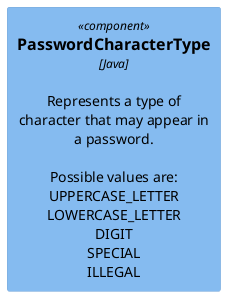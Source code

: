 @startuml
!include <C4/C4_Component.puml>

left to right direction

Component(passwordCharacterType, "PasswordCharacterType", "Java", "Represents a type of character that may appear in a password.\n\nPossible values are: UPPERCASE_LETTER\nLOWERCASE_LETTER\nDIGIT\nSPECIAL\nILLEGAL")

@enduml
